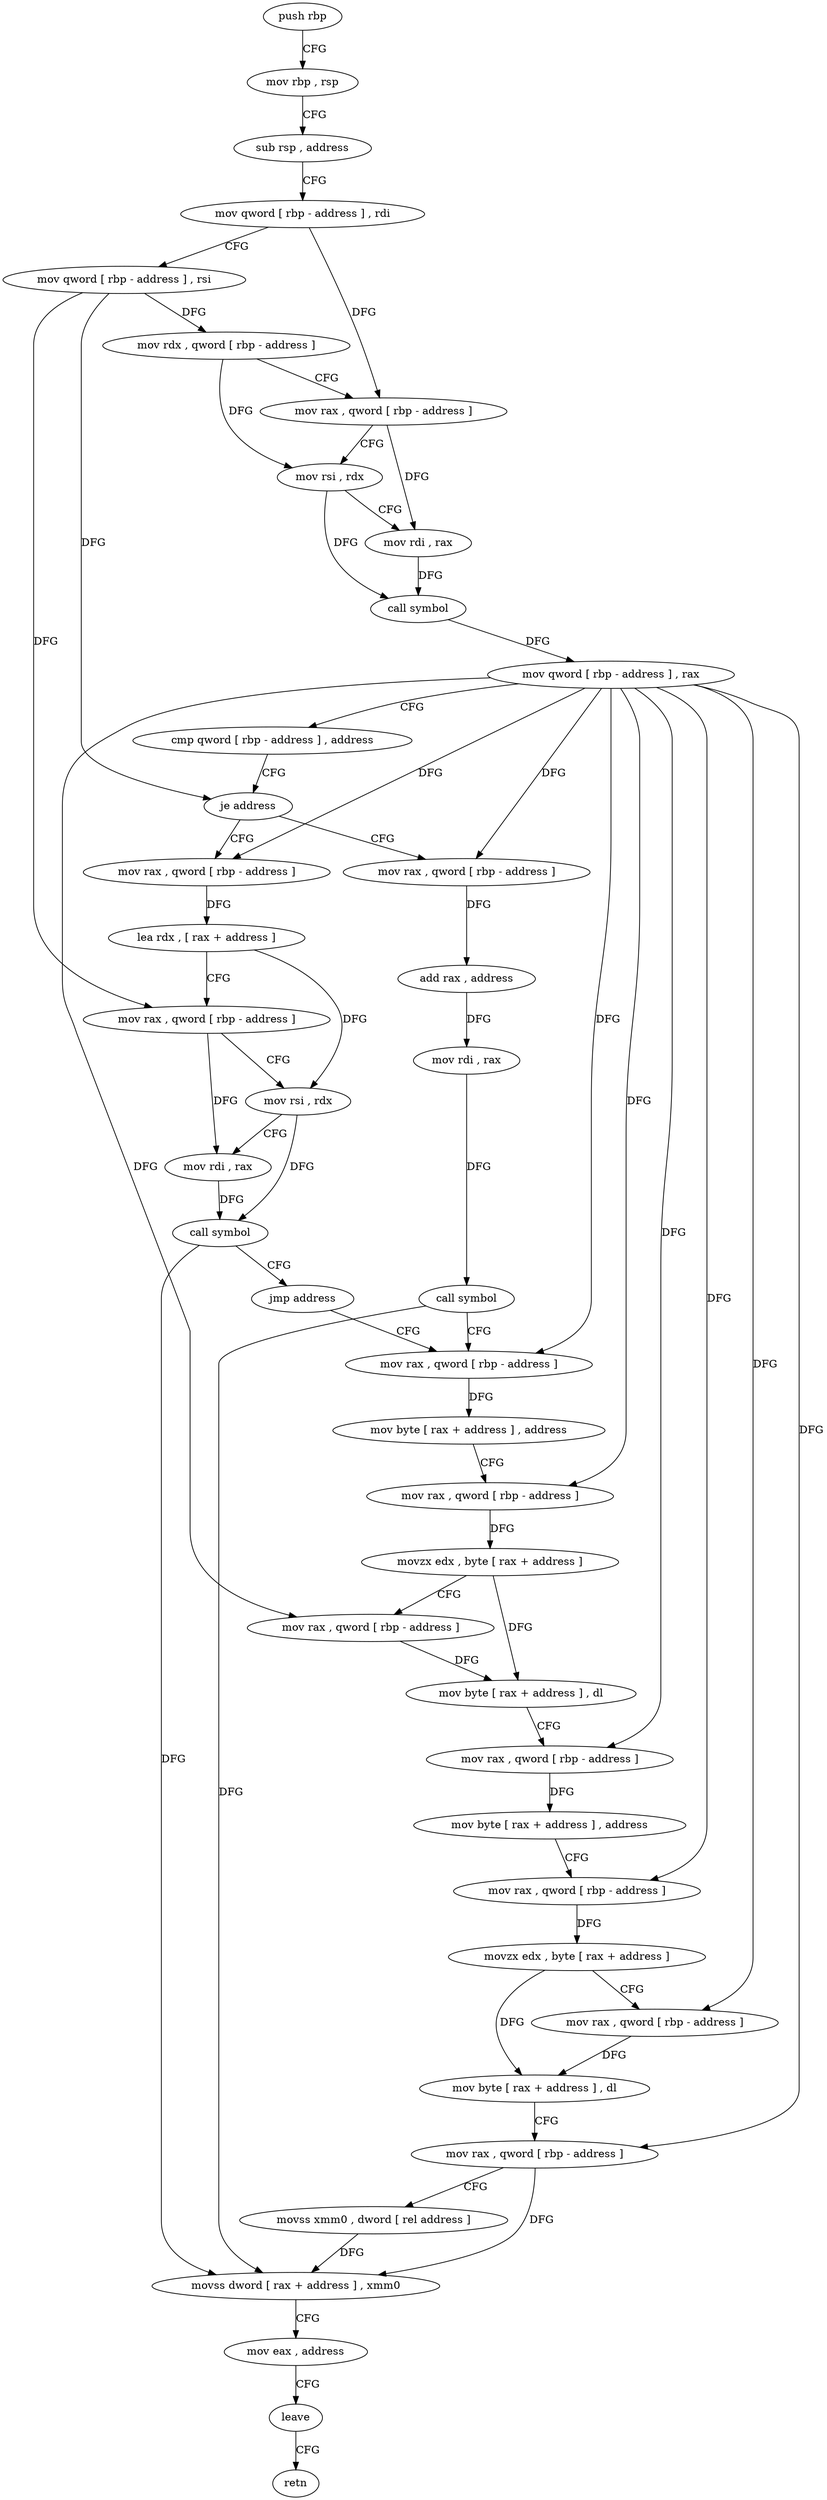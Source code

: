 digraph "func" {
"4259084" [label = "push rbp" ]
"4259085" [label = "mov rbp , rsp" ]
"4259088" [label = "sub rsp , address" ]
"4259092" [label = "mov qword [ rbp - address ] , rdi" ]
"4259096" [label = "mov qword [ rbp - address ] , rsi" ]
"4259100" [label = "mov rdx , qword [ rbp - address ]" ]
"4259104" [label = "mov rax , qword [ rbp - address ]" ]
"4259108" [label = "mov rsi , rdx" ]
"4259111" [label = "mov rdi , rax" ]
"4259114" [label = "call symbol" ]
"4259119" [label = "mov qword [ rbp - address ] , rax" ]
"4259123" [label = "cmp qword [ rbp - address ] , address" ]
"4259128" [label = "je address" ]
"4259155" [label = "mov rax , qword [ rbp - address ]" ]
"4259130" [label = "mov rax , qword [ rbp - address ]" ]
"4259159" [label = "add rax , address" ]
"4259163" [label = "mov rdi , rax" ]
"4259166" [label = "call symbol" ]
"4259171" [label = "mov rax , qword [ rbp - address ]" ]
"4259134" [label = "lea rdx , [ rax + address ]" ]
"4259138" [label = "mov rax , qword [ rbp - address ]" ]
"4259142" [label = "mov rsi , rdx" ]
"4259145" [label = "mov rdi , rax" ]
"4259148" [label = "call symbol" ]
"4259153" [label = "jmp address" ]
"4259175" [label = "mov byte [ rax + address ] , address" ]
"4259179" [label = "mov rax , qword [ rbp - address ]" ]
"4259183" [label = "movzx edx , byte [ rax + address ]" ]
"4259187" [label = "mov rax , qword [ rbp - address ]" ]
"4259191" [label = "mov byte [ rax + address ] , dl" ]
"4259194" [label = "mov rax , qword [ rbp - address ]" ]
"4259198" [label = "mov byte [ rax + address ] , address" ]
"4259202" [label = "mov rax , qword [ rbp - address ]" ]
"4259206" [label = "movzx edx , byte [ rax + address ]" ]
"4259210" [label = "mov rax , qword [ rbp - address ]" ]
"4259214" [label = "mov byte [ rax + address ] , dl" ]
"4259217" [label = "mov rax , qword [ rbp - address ]" ]
"4259221" [label = "movss xmm0 , dword [ rel address ]" ]
"4259229" [label = "movss dword [ rax + address ] , xmm0" ]
"4259234" [label = "mov eax , address" ]
"4259239" [label = "leave" ]
"4259240" [label = "retn" ]
"4259084" -> "4259085" [ label = "CFG" ]
"4259085" -> "4259088" [ label = "CFG" ]
"4259088" -> "4259092" [ label = "CFG" ]
"4259092" -> "4259096" [ label = "CFG" ]
"4259092" -> "4259104" [ label = "DFG" ]
"4259096" -> "4259100" [ label = "DFG" ]
"4259096" -> "4259128" [ label = "DFG" ]
"4259096" -> "4259138" [ label = "DFG" ]
"4259100" -> "4259104" [ label = "CFG" ]
"4259100" -> "4259108" [ label = "DFG" ]
"4259104" -> "4259108" [ label = "CFG" ]
"4259104" -> "4259111" [ label = "DFG" ]
"4259108" -> "4259111" [ label = "CFG" ]
"4259108" -> "4259114" [ label = "DFG" ]
"4259111" -> "4259114" [ label = "DFG" ]
"4259114" -> "4259119" [ label = "DFG" ]
"4259119" -> "4259123" [ label = "CFG" ]
"4259119" -> "4259155" [ label = "DFG" ]
"4259119" -> "4259130" [ label = "DFG" ]
"4259119" -> "4259171" [ label = "DFG" ]
"4259119" -> "4259179" [ label = "DFG" ]
"4259119" -> "4259187" [ label = "DFG" ]
"4259119" -> "4259194" [ label = "DFG" ]
"4259119" -> "4259202" [ label = "DFG" ]
"4259119" -> "4259210" [ label = "DFG" ]
"4259119" -> "4259217" [ label = "DFG" ]
"4259123" -> "4259128" [ label = "CFG" ]
"4259128" -> "4259155" [ label = "CFG" ]
"4259128" -> "4259130" [ label = "CFG" ]
"4259155" -> "4259159" [ label = "DFG" ]
"4259130" -> "4259134" [ label = "DFG" ]
"4259159" -> "4259163" [ label = "DFG" ]
"4259163" -> "4259166" [ label = "DFG" ]
"4259166" -> "4259171" [ label = "CFG" ]
"4259166" -> "4259229" [ label = "DFG" ]
"4259171" -> "4259175" [ label = "DFG" ]
"4259134" -> "4259138" [ label = "CFG" ]
"4259134" -> "4259142" [ label = "DFG" ]
"4259138" -> "4259142" [ label = "CFG" ]
"4259138" -> "4259145" [ label = "DFG" ]
"4259142" -> "4259145" [ label = "CFG" ]
"4259142" -> "4259148" [ label = "DFG" ]
"4259145" -> "4259148" [ label = "DFG" ]
"4259148" -> "4259153" [ label = "CFG" ]
"4259148" -> "4259229" [ label = "DFG" ]
"4259153" -> "4259171" [ label = "CFG" ]
"4259175" -> "4259179" [ label = "CFG" ]
"4259179" -> "4259183" [ label = "DFG" ]
"4259183" -> "4259187" [ label = "CFG" ]
"4259183" -> "4259191" [ label = "DFG" ]
"4259187" -> "4259191" [ label = "DFG" ]
"4259191" -> "4259194" [ label = "CFG" ]
"4259194" -> "4259198" [ label = "DFG" ]
"4259198" -> "4259202" [ label = "CFG" ]
"4259202" -> "4259206" [ label = "DFG" ]
"4259206" -> "4259210" [ label = "CFG" ]
"4259206" -> "4259214" [ label = "DFG" ]
"4259210" -> "4259214" [ label = "DFG" ]
"4259214" -> "4259217" [ label = "CFG" ]
"4259217" -> "4259221" [ label = "CFG" ]
"4259217" -> "4259229" [ label = "DFG" ]
"4259221" -> "4259229" [ label = "DFG" ]
"4259229" -> "4259234" [ label = "CFG" ]
"4259234" -> "4259239" [ label = "CFG" ]
"4259239" -> "4259240" [ label = "CFG" ]
}
